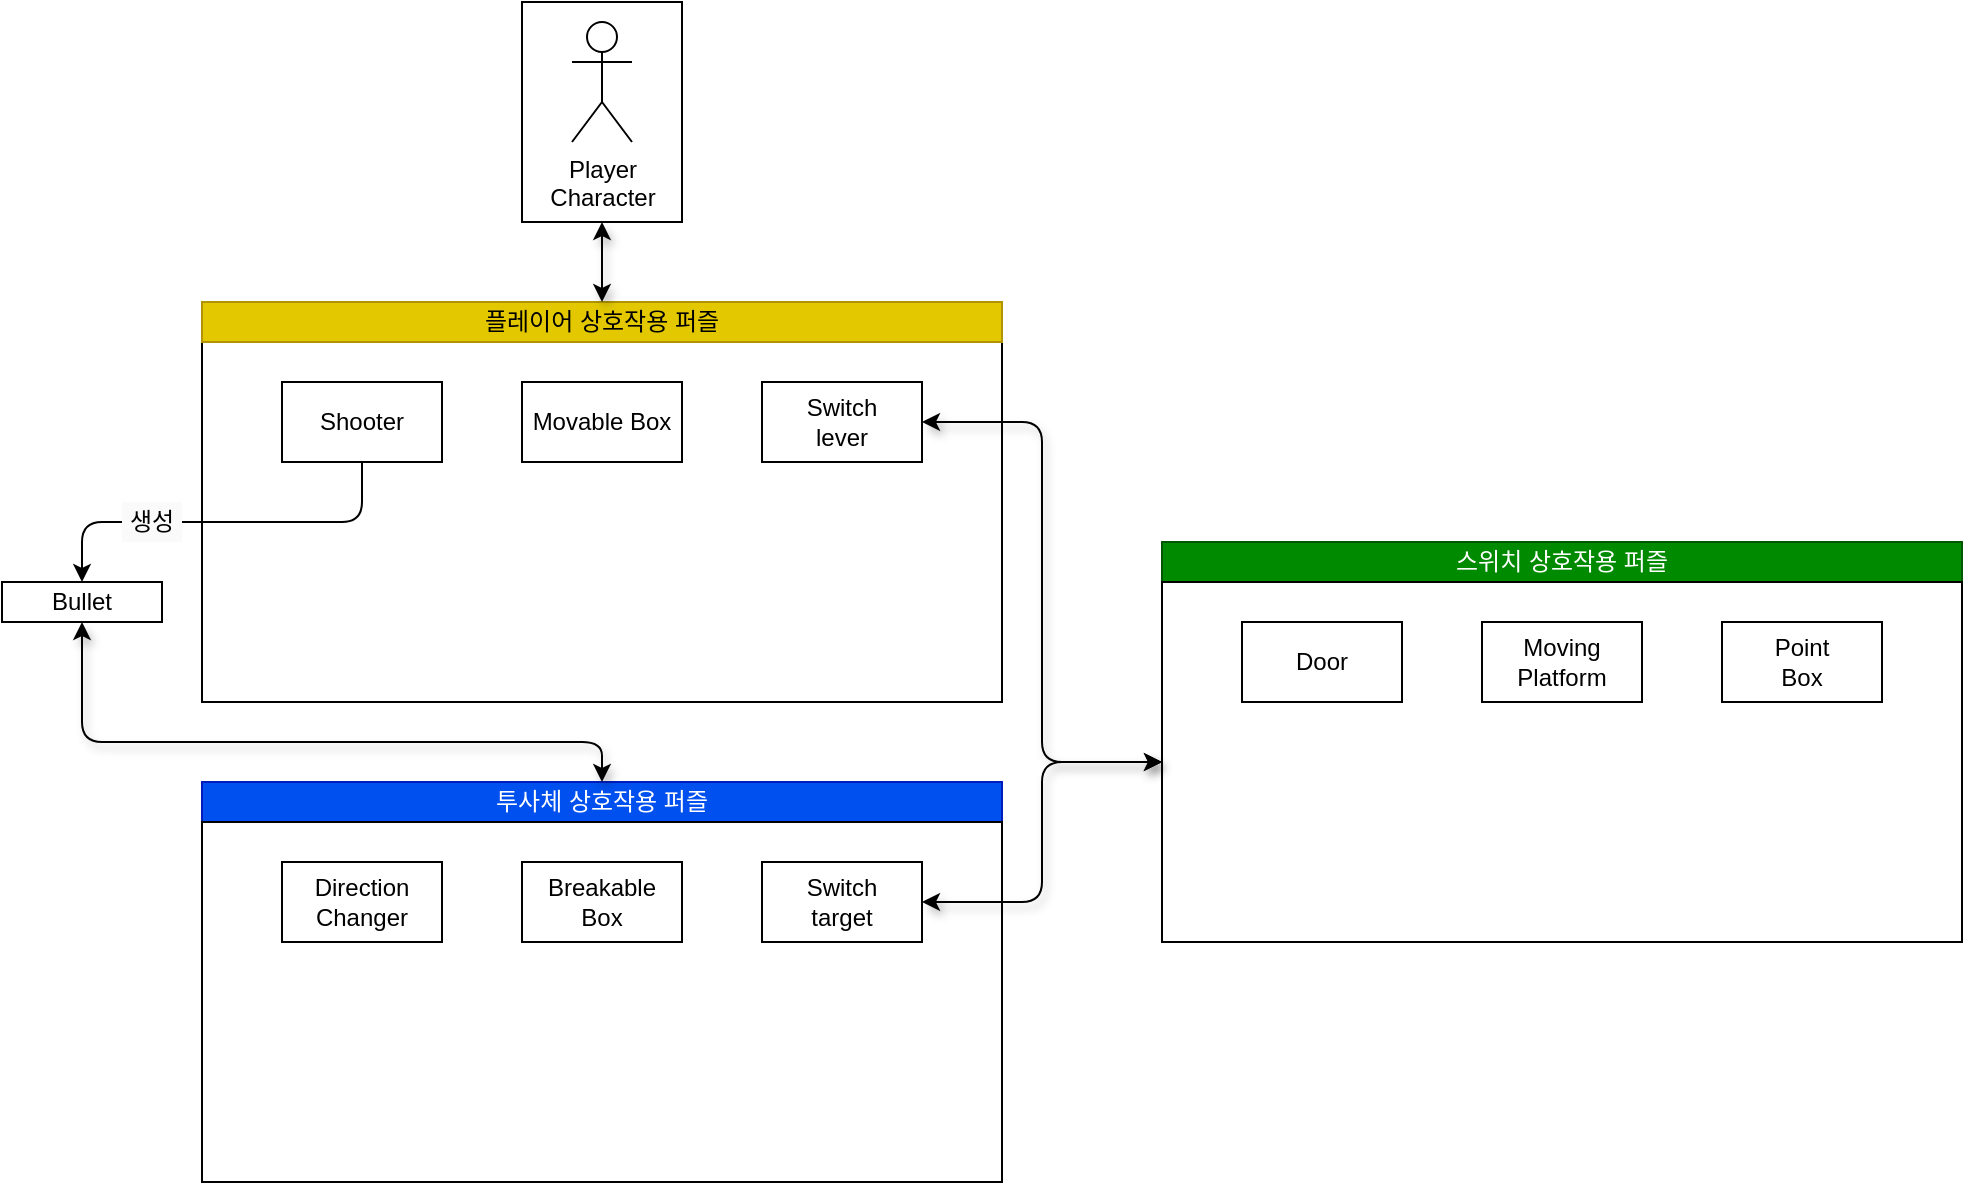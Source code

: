 <mxfile version="14.6.6" type="device"><diagram id="QaXisOpGpTy_B2_MMW9H" name="Page-1"><mxGraphModel dx="1422" dy="794" grid="1" gridSize="10" guides="1" tooltips="1" connect="1" arrows="1" fold="1" page="1" pageScale="1" pageWidth="827" pageHeight="1169" math="0" shadow="0"><root><mxCell id="0"/><mxCell id="1" parent="0"/><mxCell id="Vghov5ZAPnkhxj61qbcw-6" value="" style="rounded=0;whiteSpace=wrap;html=1;fontColor=#000000;" parent="1" vertex="1"><mxGeometry x="280" y="50" width="80" height="110" as="geometry"/></mxCell><mxCell id="FlqpqYGD-pU05Ozu4dBI-12" value="" style="rounded=0;whiteSpace=wrap;html=1;fillColor=none;" parent="1" vertex="1"><mxGeometry x="120" y="220" width="400" height="180" as="geometry"/></mxCell><mxCell id="FlqpqYGD-pU05Ozu4dBI-1" value="플레이어 상호작용 퍼즐" style="rounded=0;whiteSpace=wrap;html=1;fillColor=#e3c800;strokeColor=#B09500;" parent="1" vertex="1"><mxGeometry x="120" y="200" width="400" height="20" as="geometry"/></mxCell><mxCell id="FlqpqYGD-pU05Ozu4dBI-7" style="edgeStyle=orthogonalEdgeStyle;rounded=1;orthogonalLoop=1;jettySize=auto;html=1;exitX=0.5;exitY=1;exitDx=0;exitDy=0;entryX=0.5;entryY=0;entryDx=0;entryDy=0;" parent="1" source="FlqpqYGD-pU05Ozu4dBI-5" target="FlqpqYGD-pU05Ozu4dBI-6" edge="1"><mxGeometry relative="1" as="geometry"/></mxCell><mxCell id="FlqpqYGD-pU05Ozu4dBI-5" value="Shooter" style="rounded=0;whiteSpace=wrap;html=1;" parent="1" vertex="1"><mxGeometry x="160" y="240" width="80" height="40" as="geometry"/></mxCell><mxCell id="FlqpqYGD-pU05Ozu4dBI-6" value="Bullet" style="rounded=0;whiteSpace=wrap;html=1;" parent="1" vertex="1"><mxGeometry x="20" y="340" width="80" height="20" as="geometry"/></mxCell><mxCell id="FlqpqYGD-pU05Ozu4dBI-10" value="생성" style="text;html=1;strokeColor=none;align=center;verticalAlign=middle;whiteSpace=wrap;rounded=0;fillColor=#FAFAFA;" parent="1" vertex="1"><mxGeometry x="80" y="300" width="30" height="20" as="geometry"/></mxCell><mxCell id="FlqpqYGD-pU05Ozu4dBI-11" value="Movable Box" style="rounded=0;whiteSpace=wrap;html=1;fillColor=none;" parent="1" vertex="1"><mxGeometry x="280" y="240" width="80" height="40" as="geometry"/></mxCell><mxCell id="FlqpqYGD-pU05Ozu4dBI-13" value="" style="endArrow=classic;startArrow=classic;html=1;exitX=0.5;exitY=0;exitDx=0;exitDy=0;shadow=1;" parent="1" source="FlqpqYGD-pU05Ozu4dBI-1" target="Vghov5ZAPnkhxj61qbcw-6" edge="1"><mxGeometry width="50" height="50" relative="1" as="geometry"><mxPoint x="320" y="190" as="sourcePoint"/><mxPoint x="320" y="160" as="targetPoint"/></mxGeometry></mxCell><mxCell id="FlqpqYGD-pU05Ozu4dBI-26" style="edgeStyle=orthogonalEdgeStyle;rounded=1;orthogonalLoop=1;jettySize=auto;html=1;exitX=1;exitY=0.5;exitDx=0;exitDy=0;entryX=0;entryY=0.5;entryDx=0;entryDy=0;elbow=vertical;startArrow=classic;startFill=1;sketch=0;shadow=1;" parent="1" source="FlqpqYGD-pU05Ozu4dBI-14" target="FlqpqYGD-pU05Ozu4dBI-23" edge="1"><mxGeometry relative="1" as="geometry"><Array as="points"><mxPoint x="540" y="260"/><mxPoint x="540" y="430"/></Array></mxGeometry></mxCell><mxCell id="FlqpqYGD-pU05Ozu4dBI-14" value="Switch&lt;br&gt;lever" style="rounded=0;whiteSpace=wrap;html=1;fillColor=none;" parent="1" vertex="1"><mxGeometry x="400" y="240" width="80" height="40" as="geometry"/></mxCell><mxCell id="FlqpqYGD-pU05Ozu4dBI-15" value="투사체 상호작용 퍼즐" style="rounded=0;whiteSpace=wrap;html=1;fillColor=#0050ef;strokeColor=#001DBC;fontColor=#ffffff;" parent="1" vertex="1"><mxGeometry x="120" y="440" width="400" height="20" as="geometry"/></mxCell><mxCell id="FlqpqYGD-pU05Ozu4dBI-16" value="" style="rounded=0;whiteSpace=wrap;html=1;fillColor=none;" parent="1" vertex="1"><mxGeometry x="120" y="460" width="400" height="180" as="geometry"/></mxCell><mxCell id="FlqpqYGD-pU05Ozu4dBI-17" value="Direction&lt;br&gt;Changer" style="rounded=0;whiteSpace=wrap;html=1;fillColor=none;" parent="1" vertex="1"><mxGeometry x="160" y="480" width="80" height="40" as="geometry"/></mxCell><mxCell id="FlqpqYGD-pU05Ozu4dBI-19" value="" style="endArrow=classic;startArrow=classic;html=1;entryX=0.5;entryY=1;entryDx=0;entryDy=0;exitX=0.5;exitY=0;exitDx=0;exitDy=0;edgeStyle=elbowEdgeStyle;elbow=vertical;shadow=1;" parent="1" source="FlqpqYGD-pU05Ozu4dBI-15" target="FlqpqYGD-pU05Ozu4dBI-6" edge="1"><mxGeometry width="50" height="50" relative="1" as="geometry"><mxPoint x="180" y="440" as="sourcePoint"/><mxPoint x="230" y="390" as="targetPoint"/><Array as="points"><mxPoint x="260" y="420"/></Array></mxGeometry></mxCell><mxCell id="FlqpqYGD-pU05Ozu4dBI-27" style="edgeStyle=orthogonalEdgeStyle;rounded=1;orthogonalLoop=1;jettySize=auto;html=1;exitX=1;exitY=0.5;exitDx=0;exitDy=0;entryX=0;entryY=0.5;entryDx=0;entryDy=0;startArrow=classic;startFill=1;sketch=0;shadow=1;" parent="1" source="FlqpqYGD-pU05Ozu4dBI-20" target="FlqpqYGD-pU05Ozu4dBI-23" edge="1"><mxGeometry relative="1" as="geometry"/></mxCell><mxCell id="FlqpqYGD-pU05Ozu4dBI-20" value="Switch&lt;br&gt;target" style="rounded=0;whiteSpace=wrap;html=1;fillColor=none;" parent="1" vertex="1"><mxGeometry x="400" y="480" width="80" height="40" as="geometry"/></mxCell><mxCell id="FlqpqYGD-pU05Ozu4dBI-22" value="스위치 상호작용 퍼즐" style="rounded=0;whiteSpace=wrap;html=1;fillColor=#008a00;strokeColor=#005700;fontColor=#ffffff;" parent="1" vertex="1"><mxGeometry x="600" y="320" width="400" height="20" as="geometry"/></mxCell><mxCell id="FlqpqYGD-pU05Ozu4dBI-23" value="" style="rounded=0;whiteSpace=wrap;html=1;fillColor=none;" parent="1" vertex="1"><mxGeometry x="600" y="340" width="400" height="180" as="geometry"/></mxCell><mxCell id="Vghov5ZAPnkhxj61qbcw-1" value="Door" style="rounded=0;whiteSpace=wrap;html=1;fillColor=none;" parent="1" vertex="1"><mxGeometry x="640" y="360" width="80" height="40" as="geometry"/></mxCell><mxCell id="Vghov5ZAPnkhxj61qbcw-2" value="Moving&lt;br&gt;Platform" style="rounded=0;whiteSpace=wrap;html=1;fillColor=none;" parent="1" vertex="1"><mxGeometry x="760" y="360" width="80" height="40" as="geometry"/></mxCell><mxCell id="Vghov5ZAPnkhxj61qbcw-3" value="Breakable&lt;br&gt;Box" style="rounded=0;whiteSpace=wrap;html=1;fillColor=none;" parent="1" vertex="1"><mxGeometry x="280" y="480" width="80" height="40" as="geometry"/></mxCell><mxCell id="Vghov5ZAPnkhxj61qbcw-4" value="Player&lt;br&gt;Character" style="shape=umlActor;verticalLabelPosition=bottom;verticalAlign=top;html=1;outlineConnect=0;fontColor=#000000;" parent="1" vertex="1"><mxGeometry x="305" y="60" width="30" height="60" as="geometry"/></mxCell><mxCell id="e7T3-NmHxjieXR5Z5POg-1" value="Point&lt;br&gt;Box" style="rounded=0;whiteSpace=wrap;html=1;fillColor=none;" vertex="1" parent="1"><mxGeometry x="880" y="360" width="80" height="40" as="geometry"/></mxCell></root></mxGraphModel></diagram></mxfile>
